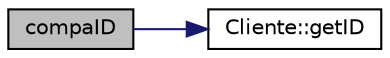 digraph "compaID"
{
  edge [fontname="Helvetica",fontsize="10",labelfontname="Helvetica",labelfontsize="10"];
  node [fontname="Helvetica",fontsize="10",shape=record];
  rankdir="LR";
  Node0 [label="compaID",height=0.2,width=0.4,color="black", fillcolor="grey75", style="filled", fontcolor="black"];
  Node0 -> Node1 [color="midnightblue",fontsize="10",style="solid",fontname="Helvetica"];
  Node1 [label="Cliente::getID",height=0.2,width=0.4,color="black", fillcolor="white", style="filled",URL="$class_cliente.html#a46bb7e4db84a2ebb62e3333dd1d7e21b",tooltip="função para obter o id de utente cliente "];
}
